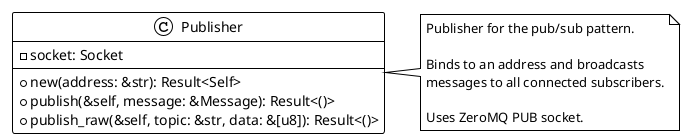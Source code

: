 @startuml Publisher
!theme plain

class Publisher {
  - socket: Socket
  --
  + new(address: &str): Result<Self>
  + publish(&self, message: &Message): Result<()>
  + publish_raw(&self, topic: &str, data: &[u8]): Result<()>
}

note right of Publisher
  Publisher for the pub/sub pattern.
  
  Binds to an address and broadcasts
  messages to all connected subscribers.
  
  Uses ZeroMQ PUB socket.
end note

@enduml
